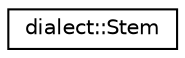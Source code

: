 digraph "Graphical Class Hierarchy"
{
  edge [fontname="Helvetica",fontsize="10",labelfontname="Helvetica",labelfontsize="10"];
  node [fontname="Helvetica",fontsize="10",shape=record];
  rankdir="LR";
  Node0 [label="dialect::Stem",height=0.2,width=0.4,color="black", fillcolor="white", style="filled",URL="$structdialect_1_1Stem.html",tooltip="Represents a leaf node, along with its one edge and neighbour. "];
}
